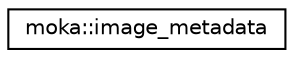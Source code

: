 digraph "Graphical Class Hierarchy"
{
 // LATEX_PDF_SIZE
  edge [fontname="Helvetica",fontsize="10",labelfontname="Helvetica",labelfontsize="10"];
  node [fontname="Helvetica",fontsize="10",shape=record];
  rankdir="LR";
  Node0 [label="moka::image_metadata",height=0.2,width=0.4,color="black", fillcolor="white", style="filled",URL="$structmoka_1_1image__metadata.html",tooltip=" "];
}
